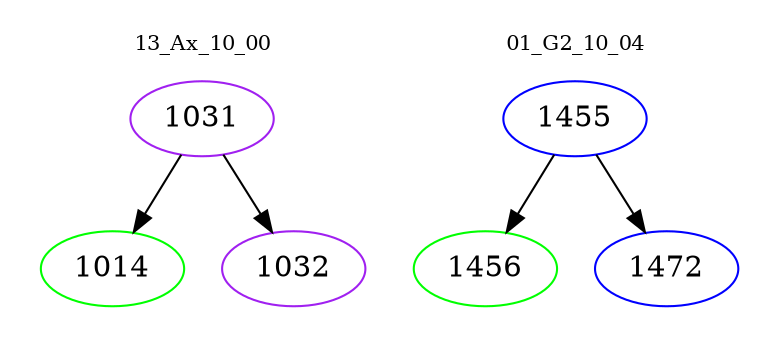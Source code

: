 digraph{
subgraph cluster_0 {
color = white
label = "13_Ax_10_00";
fontsize=10;
T0_1031 [label="1031", color="purple"]
T0_1031 -> T0_1014 [color="black"]
T0_1014 [label="1014", color="green"]
T0_1031 -> T0_1032 [color="black"]
T0_1032 [label="1032", color="purple"]
}
subgraph cluster_1 {
color = white
label = "01_G2_10_04";
fontsize=10;
T1_1455 [label="1455", color="blue"]
T1_1455 -> T1_1456 [color="black"]
T1_1456 [label="1456", color="green"]
T1_1455 -> T1_1472 [color="black"]
T1_1472 [label="1472", color="blue"]
}
}
